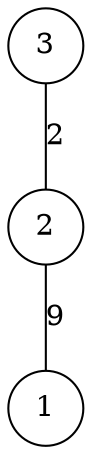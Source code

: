 graph { 
	 fontname="Helvetica,Arial,sans-serif" 
	 node [shape = circle]; 
	 3 -- 2 [label = "2"];
	 2 -- 1 [label = "9"];
	 1;
	 2;
	 3;
}
